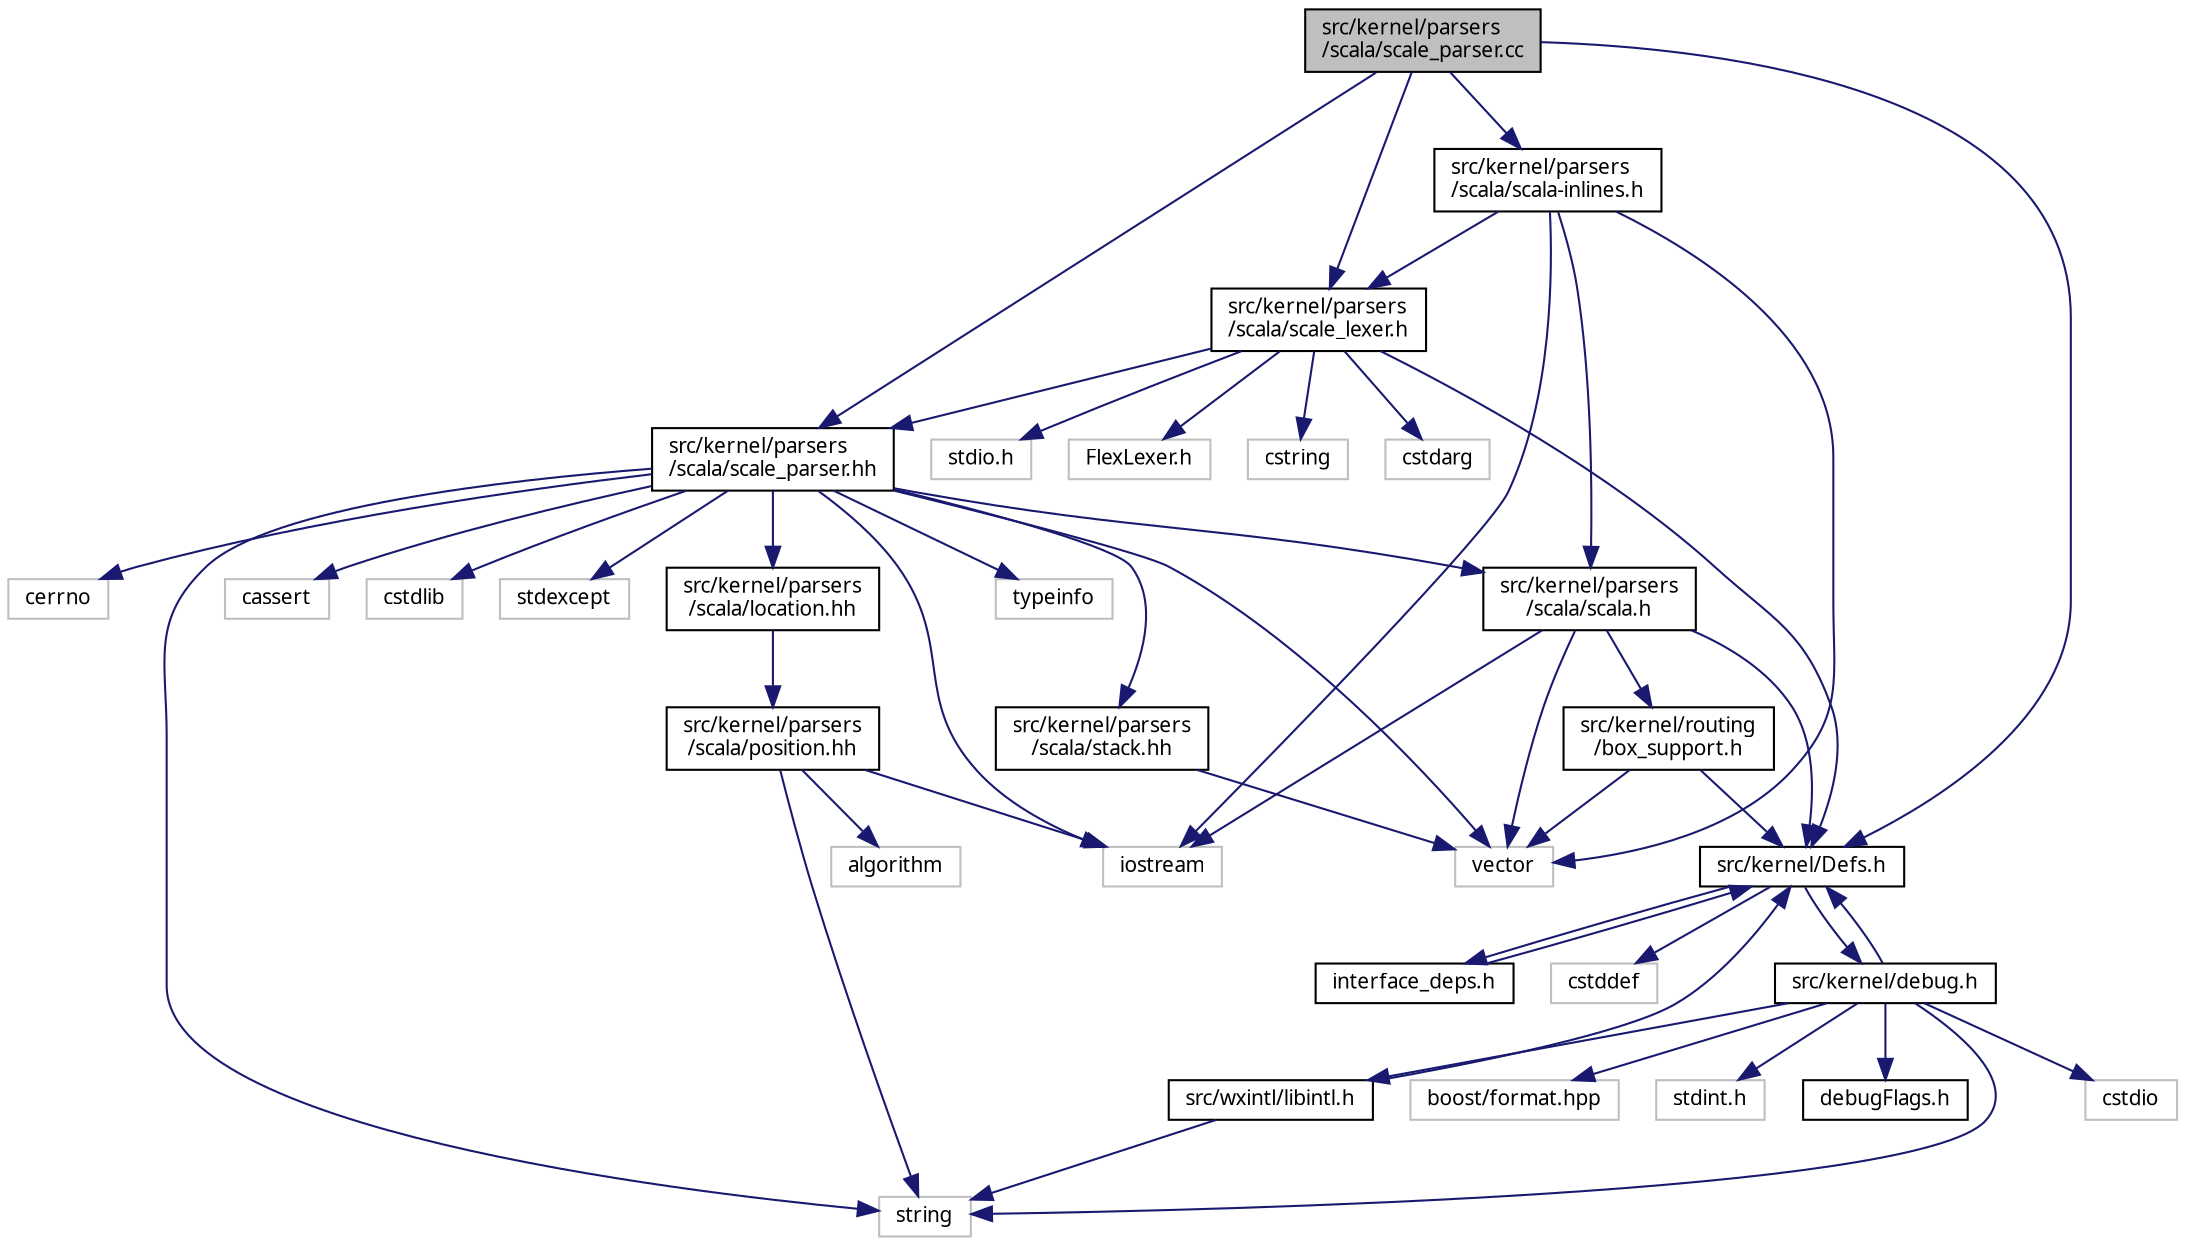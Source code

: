 digraph "src/kernel/parsers/scala/scale_parser.cc"
{
  edge [fontname="Sans",fontsize="10",labelfontname="Sans",labelfontsize="10"];
  node [fontname="Sans",fontsize="10",shape=record];
  Node0 [label="src/kernel/parsers\l/scala/scale_parser.cc",height=0.2,width=0.4,color="black", fillcolor="grey75", style="filled", fontcolor="black"];
  Node0 -> Node1 [color="midnightblue",fontsize="10",style="solid",fontname="Sans"];
  Node1 [label="src/kernel/parsers\l/scala/scale_parser.hh",height=0.2,width=0.4,color="black", fillcolor="white", style="filled",URL="$dc/d1d/scale__parser_8hh.html"];
  Node1 -> Node2 [color="midnightblue",fontsize="10",style="solid",fontname="Sans"];
  Node2 [label="string",height=0.2,width=0.4,color="grey75", fillcolor="white", style="filled"];
  Node1 -> Node3 [color="midnightblue",fontsize="10",style="solid",fontname="Sans"];
  Node3 [label="cerrno",height=0.2,width=0.4,color="grey75", fillcolor="white", style="filled"];
  Node1 -> Node4 [color="midnightblue",fontsize="10",style="solid",fontname="Sans"];
  Node4 [label="src/kernel/parsers\l/scala/scala.h",height=0.2,width=0.4,color="black", fillcolor="white", style="filled",URL="$da/db7/scala_8h.html"];
  Node4 -> Node5 [color="midnightblue",fontsize="10",style="solid",fontname="Sans"];
  Node5 [label="src/kernel/Defs.h",height=0.2,width=0.4,color="black", fillcolor="white", style="filled",URL="$d1/d73/Defs_8h.html",tooltip="Common definitions. "];
  Node5 -> Node6 [color="midnightblue",fontsize="10",style="solid",fontname="Sans"];
  Node6 [label="interface_deps.h",height=0.2,width=0.4,color="black", fillcolor="white", style="filled",URL="$de/ddd/interface__deps_8h.html"];
  Node6 -> Node5 [color="midnightblue",fontsize="10",style="solid",fontname="Sans"];
  Node5 -> Node7 [color="midnightblue",fontsize="10",style="solid",fontname="Sans"];
  Node7 [label="cstddef",height=0.2,width=0.4,color="grey75", fillcolor="white", style="filled"];
  Node5 -> Node8 [color="midnightblue",fontsize="10",style="solid",fontname="Sans"];
  Node8 [label="src/kernel/debug.h",height=0.2,width=0.4,color="black", fillcolor="white", style="filled",URL="$db/d16/debug_8h.html"];
  Node8 -> Node5 [color="midnightblue",fontsize="10",style="solid",fontname="Sans"];
  Node8 -> Node9 [color="midnightblue",fontsize="10",style="solid",fontname="Sans"];
  Node9 [label="src/wxintl/libintl.h",height=0.2,width=0.4,color="black", fillcolor="white", style="filled",URL="$d4/d64/libintl_8h.html"];
  Node9 -> Node5 [color="midnightblue",fontsize="10",style="solid",fontname="Sans"];
  Node9 -> Node2 [color="midnightblue",fontsize="10",style="solid",fontname="Sans"];
  Node8 -> Node2 [color="midnightblue",fontsize="10",style="solid",fontname="Sans"];
  Node8 -> Node10 [color="midnightblue",fontsize="10",style="solid",fontname="Sans"];
  Node10 [label="cstdio",height=0.2,width=0.4,color="grey75", fillcolor="white", style="filled"];
  Node8 -> Node11 [color="midnightblue",fontsize="10",style="solid",fontname="Sans"];
  Node11 [label="boost/format.hpp",height=0.2,width=0.4,color="grey75", fillcolor="white", style="filled"];
  Node8 -> Node12 [color="midnightblue",fontsize="10",style="solid",fontname="Sans"];
  Node12 [label="stdint.h",height=0.2,width=0.4,color="grey75", fillcolor="white", style="filled"];
  Node8 -> Node13 [color="midnightblue",fontsize="10",style="solid",fontname="Sans"];
  Node13 [label="debugFlags.h",height=0.2,width=0.4,color="black", fillcolor="white", style="filled",URL="$d4/dab/debugFlags_8h.html",tooltip="Debug flags for mutabor debug mode. "];
  Node4 -> Node14 [color="midnightblue",fontsize="10",style="solid",fontname="Sans"];
  Node14 [label="src/kernel/routing\l/box_support.h",height=0.2,width=0.4,color="black", fillcolor="white", style="filled",URL="$d2/dfc/box__support_8h.html",tooltip="Mutabor Box for C++. "];
  Node14 -> Node5 [color="midnightblue",fontsize="10",style="solid",fontname="Sans"];
  Node14 -> Node15 [color="midnightblue",fontsize="10",style="solid",fontname="Sans"];
  Node15 [label="vector",height=0.2,width=0.4,color="grey75", fillcolor="white", style="filled"];
  Node4 -> Node15 [color="midnightblue",fontsize="10",style="solid",fontname="Sans"];
  Node4 -> Node16 [color="midnightblue",fontsize="10",style="solid",fontname="Sans"];
  Node16 [label="iostream",height=0.2,width=0.4,color="grey75", fillcolor="white", style="filled"];
  Node1 -> Node17 [color="midnightblue",fontsize="10",style="solid",fontname="Sans"];
  Node17 [label="cassert",height=0.2,width=0.4,color="grey75", fillcolor="white", style="filled"];
  Node1 -> Node18 [color="midnightblue",fontsize="10",style="solid",fontname="Sans"];
  Node18 [label="cstdlib",height=0.2,width=0.4,color="grey75", fillcolor="white", style="filled"];
  Node1 -> Node16 [color="midnightblue",fontsize="10",style="solid",fontname="Sans"];
  Node1 -> Node19 [color="midnightblue",fontsize="10",style="solid",fontname="Sans"];
  Node19 [label="stdexcept",height=0.2,width=0.4,color="grey75", fillcolor="white", style="filled"];
  Node1 -> Node15 [color="midnightblue",fontsize="10",style="solid",fontname="Sans"];
  Node1 -> Node20 [color="midnightblue",fontsize="10",style="solid",fontname="Sans"];
  Node20 [label="src/kernel/parsers\l/scala/stack.hh",height=0.2,width=0.4,color="black", fillcolor="white", style="filled",URL="$dc/da6/stack_8hh.html",tooltip="Define the mutabor::scala_parser::stack class. "];
  Node20 -> Node15 [color="midnightblue",fontsize="10",style="solid",fontname="Sans"];
  Node1 -> Node21 [color="midnightblue",fontsize="10",style="solid",fontname="Sans"];
  Node21 [label="src/kernel/parsers\l/scala/location.hh",height=0.2,width=0.4,color="black", fillcolor="white", style="filled",URL="$d3/d46/location_8hh.html",tooltip="Define the mutabor::scala_parser::location class. "];
  Node21 -> Node22 [color="midnightblue",fontsize="10",style="solid",fontname="Sans"];
  Node22 [label="src/kernel/parsers\l/scala/position.hh",height=0.2,width=0.4,color="black", fillcolor="white", style="filled",URL="$d2/d18/position_8hh.html",tooltip="Define the mutabor::scala_parser::position class. "];
  Node22 -> Node23 [color="midnightblue",fontsize="10",style="solid",fontname="Sans"];
  Node23 [label="algorithm",height=0.2,width=0.4,color="grey75", fillcolor="white", style="filled"];
  Node22 -> Node16 [color="midnightblue",fontsize="10",style="solid",fontname="Sans"];
  Node22 -> Node2 [color="midnightblue",fontsize="10",style="solid",fontname="Sans"];
  Node1 -> Node24 [color="midnightblue",fontsize="10",style="solid",fontname="Sans"];
  Node24 [label="typeinfo",height=0.2,width=0.4,color="grey75", fillcolor="white", style="filled"];
  Node0 -> Node5 [color="midnightblue",fontsize="10",style="solid",fontname="Sans"];
  Node0 -> Node25 [color="midnightblue",fontsize="10",style="solid",fontname="Sans"];
  Node25 [label="src/kernel/parsers\l/scala/scale_lexer.h",height=0.2,width=0.4,color="black", fillcolor="white", style="filled",URL="$d6/d66/scale__lexer_8h.html"];
  Node25 -> Node5 [color="midnightblue",fontsize="10",style="solid",fontname="Sans"];
  Node25 -> Node1 [color="midnightblue",fontsize="10",style="solid",fontname="Sans"];
  Node25 -> Node26 [color="midnightblue",fontsize="10",style="solid",fontname="Sans"];
  Node26 [label="cstring",height=0.2,width=0.4,color="grey75", fillcolor="white", style="filled"];
  Node25 -> Node27 [color="midnightblue",fontsize="10",style="solid",fontname="Sans"];
  Node27 [label="cstdarg",height=0.2,width=0.4,color="grey75", fillcolor="white", style="filled"];
  Node25 -> Node28 [color="midnightblue",fontsize="10",style="solid",fontname="Sans"];
  Node28 [label="stdio.h",height=0.2,width=0.4,color="grey75", fillcolor="white", style="filled"];
  Node25 -> Node29 [color="midnightblue",fontsize="10",style="solid",fontname="Sans"];
  Node29 [label="FlexLexer.h",height=0.2,width=0.4,color="grey75", fillcolor="white", style="filled"];
  Node0 -> Node30 [color="midnightblue",fontsize="10",style="solid",fontname="Sans"];
  Node30 [label="src/kernel/parsers\l/scala/scala-inlines.h",height=0.2,width=0.4,color="black", fillcolor="white", style="filled",URL="$dc/dba/scala-inlines_8h.html"];
  Node30 -> Node4 [color="midnightblue",fontsize="10",style="solid",fontname="Sans"];
  Node30 -> Node25 [color="midnightblue",fontsize="10",style="solid",fontname="Sans"];
  Node30 -> Node15 [color="midnightblue",fontsize="10",style="solid",fontname="Sans"];
  Node30 -> Node16 [color="midnightblue",fontsize="10",style="solid",fontname="Sans"];
}
